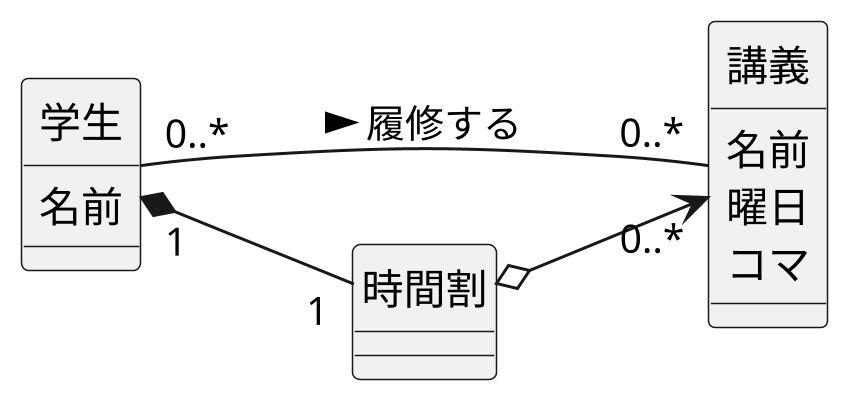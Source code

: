 @startuml
hide circle
left to right direction
scale 3
class "学生" as s {
	名前
}

class "講義" as l {
	名前
    曜日
    コマ
}

class "時間割" as t {
}

s "0..*" -- "0..*" l : "履修する >"
t o--> "0..*" l
s "1" *-- "1" t

@enduml
